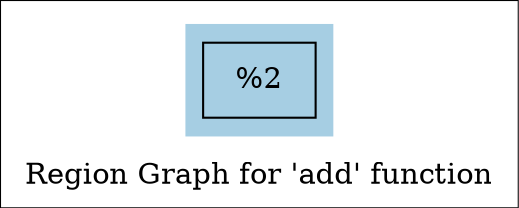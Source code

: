 digraph "Region Graph for 'add' function" {
	label="Region Graph for 'add' function";

	Node0x55896a6feed0 [shape=record,label="{%2 }"];
	colorscheme = "paired12"
        subgraph cluster_0x55896a705540 {
          label = "";
          style = filled;
          color = 1
          Node0x55896a6feed0;
        }
}
